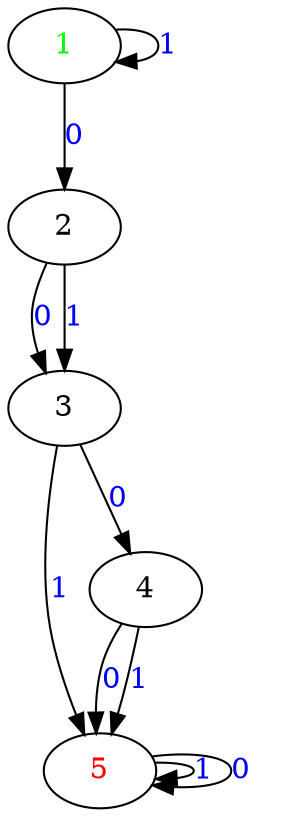digraph G {
	"5"->"5"[ label=<<font color="blue">1</font>> ];
	"1"->"1"[ label=<<font color="blue">1</font>> ];
	"2"->"3"[ label=<<font color="blue">0</font>> ];
	"3"->"4"[ label=<<font color="blue">0</font>> ];
	"3"->"5"[ label=<<font color="blue">1</font>> ];
	"4"->"5"[ label=<<font color="blue">0</font>> ];
	"1"->"2"[ label=<<font color="blue">0</font>> ];
	"4"->"5"[ label=<<font color="blue">1</font>> ];
	"5"->"5"[ label=<<font color="blue">0</font>> ];
	"2"->"3"[ label=<<font color="blue">1</font>> ];
	"1" [ label=<<font color="green">1</font>> ];
	"2";
	"3";
	"4";
	"5" [ label=<<font color="red">5</font>> ];

}
